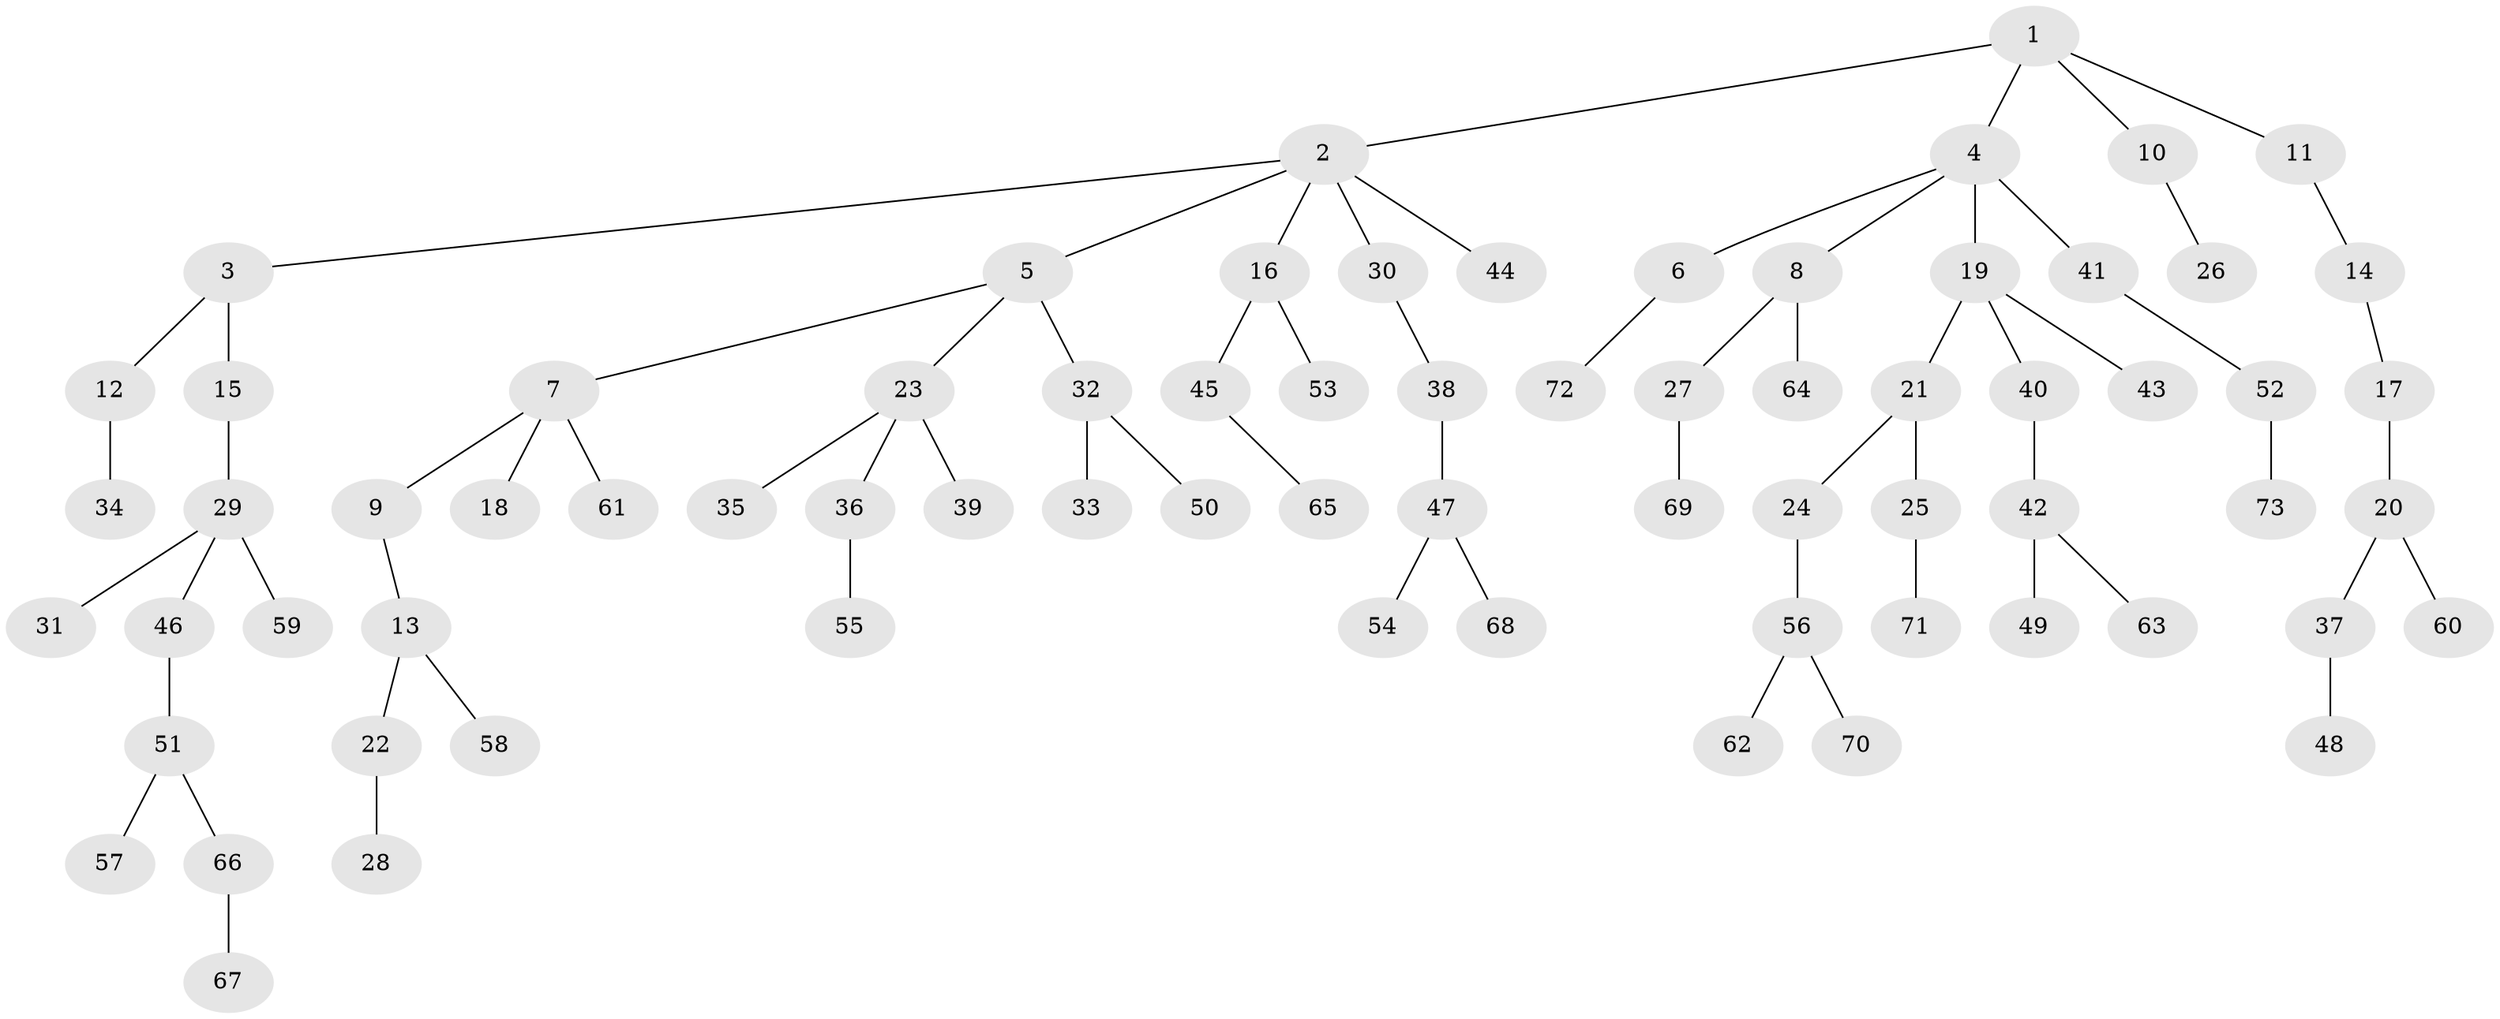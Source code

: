 // coarse degree distribution, {7: 0.022727272727272728, 5: 0.045454545454545456, 3: 0.13636363636363635, 1: 0.5227272727272727, 2: 0.22727272727272727, 4: 0.045454545454545456}
// Generated by graph-tools (version 1.1) at 2025/42/03/06/25 10:42:03]
// undirected, 73 vertices, 72 edges
graph export_dot {
graph [start="1"]
  node [color=gray90,style=filled];
  1;
  2;
  3;
  4;
  5;
  6;
  7;
  8;
  9;
  10;
  11;
  12;
  13;
  14;
  15;
  16;
  17;
  18;
  19;
  20;
  21;
  22;
  23;
  24;
  25;
  26;
  27;
  28;
  29;
  30;
  31;
  32;
  33;
  34;
  35;
  36;
  37;
  38;
  39;
  40;
  41;
  42;
  43;
  44;
  45;
  46;
  47;
  48;
  49;
  50;
  51;
  52;
  53;
  54;
  55;
  56;
  57;
  58;
  59;
  60;
  61;
  62;
  63;
  64;
  65;
  66;
  67;
  68;
  69;
  70;
  71;
  72;
  73;
  1 -- 2;
  1 -- 4;
  1 -- 10;
  1 -- 11;
  2 -- 3;
  2 -- 5;
  2 -- 16;
  2 -- 30;
  2 -- 44;
  3 -- 12;
  3 -- 15;
  4 -- 6;
  4 -- 8;
  4 -- 19;
  4 -- 41;
  5 -- 7;
  5 -- 23;
  5 -- 32;
  6 -- 72;
  7 -- 9;
  7 -- 18;
  7 -- 61;
  8 -- 27;
  8 -- 64;
  9 -- 13;
  10 -- 26;
  11 -- 14;
  12 -- 34;
  13 -- 22;
  13 -- 58;
  14 -- 17;
  15 -- 29;
  16 -- 45;
  16 -- 53;
  17 -- 20;
  19 -- 21;
  19 -- 40;
  19 -- 43;
  20 -- 37;
  20 -- 60;
  21 -- 24;
  21 -- 25;
  22 -- 28;
  23 -- 35;
  23 -- 36;
  23 -- 39;
  24 -- 56;
  25 -- 71;
  27 -- 69;
  29 -- 31;
  29 -- 46;
  29 -- 59;
  30 -- 38;
  32 -- 33;
  32 -- 50;
  36 -- 55;
  37 -- 48;
  38 -- 47;
  40 -- 42;
  41 -- 52;
  42 -- 49;
  42 -- 63;
  45 -- 65;
  46 -- 51;
  47 -- 54;
  47 -- 68;
  51 -- 57;
  51 -- 66;
  52 -- 73;
  56 -- 62;
  56 -- 70;
  66 -- 67;
}
